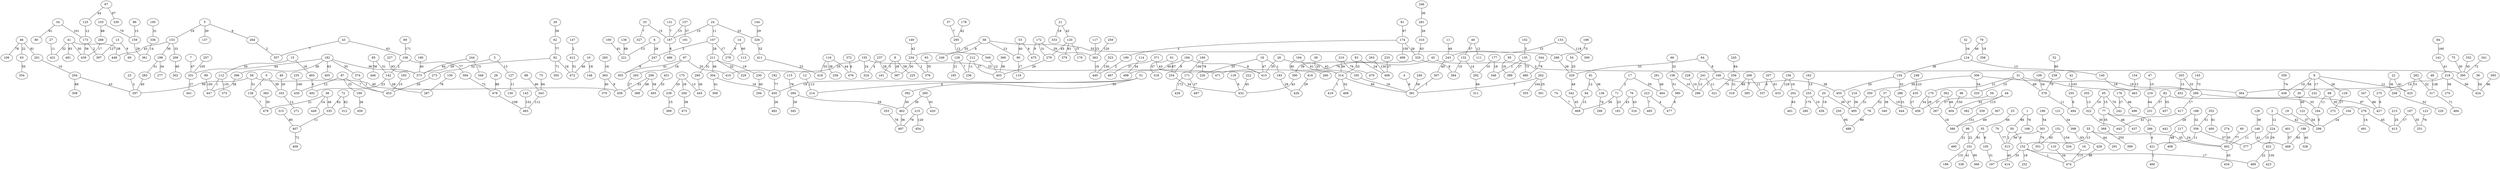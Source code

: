 strict graph G {
0;
1;
2;
3;
4;
5;
6;
7;
8;
9;
10;
11;
12;
13;
14;
15;
16;
17;
18;
19;
20;
21;
22;
23;
24;
25;
26;
27;
28;
29;
30;
31;
32;
33;
34;
35;
36;
37;
38;
39;
40;
41;
42;
43;
44;
45;
46;
47;
48;
49;
50;
51;
52;
53;
54;
55;
56;
57;
58;
59;
60;
61;
62;
63;
64;
65;
66;
67;
68;
69;
70;
71;
72;
73;
74;
75;
76;
77;
78;
79;
80;
81;
82;
83;
84;
85;
86;
87;
88;
89;
90;
91;
92;
93;
94;
95;
96;
97;
98;
99;
100;
101;
102;
103;
104;
105;
106;
107;
108;
109;
110;
111;
112;
113;
114;
115;
116;
117;
118;
119;
120;
121;
122;
123;
124;
125;
126;
127;
128;
129;
130;
131;
132;
133;
134;
135;
136;
137;
138;
139;
140;
141;
142;
143;
144;
145;
146;
147;
148;
149;
150;
151;
152;
153;
154;
155;
156;
157;
158;
159;
160;
161;
162;
163;
164;
165;
166;
167;
168;
169;
170;
171;
172;
173;
174;
175;
176;
177;
178;
179;
180;
181;
182;
183;
184;
185;
186;
187;
188;
189;
190;
191;
192;
193;
194;
195;
196;
197;
198;
199;
200;
201;
202;
203;
204;
205;
206;
207;
208;
209;
210;
211;
212;
213;
214;
215;
216;
217;
218;
219;
220;
221;
222;
223;
224;
225;
226;
227;
228;
229;
230;
231;
232;
233;
234;
235;
236;
237;
238;
239;
240;
241;
242;
243;
244;
245;
246;
247;
248;
249;
250;
251;
252;
253;
254;
255;
256;
257;
258;
259;
260;
261;
262;
263;
264;
265;
266;
267;
268;
269;
270;
271;
272;
273;
274;
275;
276;
277;
278;
279;
280;
281;
282;
283;
284;
285;
286;
287;
288;
289;
290;
291;
292;
293;
294;
295;
296;
297;
298;
299;
300;
301;
302;
303;
304;
305;
306;
307;
308;
309;
310;
311;
312;
313;
314;
315;
316;
317;
318;
319;
320;
321;
322;
323;
324;
325;
326;
327;
328;
329;
330;
331;
332;
333;
334;
335;
336;
337;
338;
339;
340;
341;
342;
343;
344;
345;
346;
347;
348;
349;
350;
351;
352;
353;
354;
355;
356;
357;
358;
359;
360;
361;
362;
363;
364;
365;
366;
367;
368;
369;
370;
371;
372;
373;
374;
375;
376;
377;
378;
379;
380;
381;
382;
383;
384;
385;
386;
387;
388;
389;
390;
391;
392;
393;
394;
395;
396;
397;
398;
399;
400;
401;
402;
403;
404;
405;
406;
407;
408;
409;
410;
411;
412;
413;
414;
415;
416;
417;
418;
419;
420;
421;
422;
423;
424;
425;
426;
427;
428;
429;
430;
431;
432;
433;
434;
435;
436;
437;
438;
439;
440;
441;
442;
443;
444;
445;
446;
447;
448;
449;
450;
451;
452;
453;
454;
455;
456;
457;
458;
459;
460;
461;
462;
463;
464;
465;
466;
467;
468;
469;
470;
471;
472;
473;
474;
475;
476;
477;
478;
479;
480;
481;
482;
483;
484;
485;
486;
487;
488;
489;
490;
491;
492;
493;
494;
495;
496;
497;
498;
499;
103 -- 288 [label=68];
215 -- 454 [label=120];
129 -- 272 [label=27];
92 -- 305 [label=71];
360 -- 403 [label=36];
148 -- 466 [label=41];
131 -- 187 [label=7];
63 -- 354 [label=55];
157 -- 187 [label=15];
293 -- 388 [label=27];
196 -- 301 [label=54];
126 -- 148 [label=39];
143 -- 483 [label=152];
326 -- 411 [label=32];
169 -- 459 [label=26];
211 -- 304 [label=46];
203 -- 452 [label=15];
77 -- 266 [label=21];
116 -- 418 [label=53];
250 -- 488 [label=95];
353 -- 497 [label=78];
72 -- 335 [label=62];
105 -- 197 [label=31];
262 -- 391 [label=25];
31 -- 320 [label=15];
152 -- 252 [label=19];
371 -- 467 [label=37];
2 -- 224 [label=12];
65 -- 322 [label=10];
41 -- 431 [label=32];
172 -- 475 [label=9];
9 -- 232 [label=17];
352 -- 356 [label=51];
85 -- 446 [label=58];
87 -- 453 [label=7];
257 -- 331 [label=105];
304 -- 450 [label=16];
359 -- 438 [label=74];
68 -- 164 [label=11];
71 -- 181 [label=23];
210 -- 470 [label=76];
82 -- 231 [label=37];
207 -- 433 [label=61];
102 -- 135 [label=3];
253 -- 436 [label=10];
83 -- 406 [label=24];
306 -- 350 [label=38];
314 -- 419 [label=1];
35 -- 101 [label=91];
122 -- 299 [label=54];
133 -- 300 [label=118];
65 -- 77 [label=15];
248 -- 435 [label=123];
194 -- 260 [label=80];
138 -- 479 [label=7];
22 -- 425 [label=41];
67 -- 125 [label=44];
7 -- 331 [label=47];
148 -- 402 [label=11];
53 -- 475 [label=9];
101 -- 338 [label=41];
1 -- 168 [label=76];
166 -- 296 [label=1];
55 -- 402 [label=45];
10 -- 472 [label=46];
383 -- 479 [label=30];
155 -- 471 [label=23];
262 -- 381 [label=3];
51 -- 450 [label=19];
22 -- 208 [label=36];
41 -- 439 [label=30];
201 -- 204 [label=10];
332 -- 395 [label=30];
282 -- 425 [label=15];
64 -- 329 [label=33];
3 -- 373 [label=39];
23 -- 297 [label=2];
159 -- 361 [label=29];
117 -- 363 [label=23];
188 -- 356 [label=32];
50 -- 152 [label=9];
46 -- 106 [label=78];
107 -- 211 [label=28];
15 -- 465 [label=16];
46 -- 63 [label=22];
422 -- 489 [label=22];
151 -- 334 [label=154];
74 -- 469 [label=7];
207 -- 337 [label=6];
38 -- 449 [label=14];
82 -- 164 [label=33];
57 -- 295 [label=7];
167 -- 413 [label=17];
18 -- 415 [label=47];
0 -- 138 [label=1];
223 -- 485 [label=7];
170 -- 267 [label=29];
416 -- 426 [label=29];
95 -- 389 [label=19];
411 -- 418 [label=23];
153 -- 209 [label=33];
374 -- 453 [label=1];
192 -- 450 [label=77];
269 -- 385 [label=7];
200 -- 473 [label=38];
329 -- 342 [label=48];
155 -- 324 [label=24];
55 -- 152 [label=13];
127 -- 130 [label=11];
193 -- 453 [label=15];
66 -- 158 [label=32];
339 -- 386 [label=151];
307 -- 381 [label=1];
199 -- 283 [label=31];
199 -- 277 [label=34];
107 -- 247 [label=3];
158 -- 296 [label=10];
290 -- 445 [label=36];
13 -- 69 [label=9];
120 -- 379 [label=83];
325 -- 390 [label=39];
256 -- 319 [label=31];
241 -- 321 [label=11];
244 -- 348 [label=73];
87 -- 430 [label=12];
128 -- 185 [label=21];
37 -- 340 [label=38];
97 -- 293 [label=16];
215 -- 497 [label=79];
44 -- 382 [label=115];
342 -- 469 [label=45];
101 -- 186 [label=131];
40 -- 111 [label=12];
0 -- 163 [label=39];
24 -- 326 [label=25];
164 -- 299 [label=5];
343 -- 483 [label=112];
211 -- 229 [label=32];
92 -- 472 [label=16];
276 -- 491 [label=14];
9 -- 425 [label=12];
173 -- 397 [label=2];
173 -- 439 [label=56];
269 -- 337 [label=11];
5 -- 153 [label=19];
60 -- 402 [label=77];
109 -- 378 [label=54];
5 -- 264 [label=9];
33 -- 187 [label=15];
75 -- 395 [label=30];
177 -- 292 [label=10];
265 -- 365 [label=16];
42 -- 255 [label=103];
46 -- 201 [label=81];
17 -- 464 [label=55];
285 -- 462 [label=30];
304 -- 309 [label=41];
267 -- 386 [label=16];
2 -- 299 [label=42];
76 -- 316 [label=43];
156 -- 202 [label=16];
36 -- 424 [label=54];
8 -- 387 [label=28];
53 -- 90 [label=40];
190 -- 440 [label=2];
31 -- 378 [label=69];
166 -- 455 [label=36];
234 -- 376 [label=1];
183 -- 426 [label=29];
45 -- 471 [label=76];
37 -- 78 [label=52];
72 -- 312 [label=62];
25 -- 35 [label=66];
58 -- 268 [label=35];
396 -- 447 [label=58];
93 -- 376 [label=35];
1 -- 50 [label=86];
218 -- 424 [label=56];
241 -- 296 [label=12];
132 -- 384 [label=10];
167 -- 251 [label=35];
176 -- 242 [label=27];
61 -- 318 [label=47];
234 -- 387 [label=30];
9 -- 30 [label=58];
268 -- 329 [label=26];
356 -- 421 [label=11];
134 -- 455 [label=20];
202 -- 461 [label=63];
331 -- 441 [label=27];
240 -- 381 [label=59];
378 -- 494 [label=11];
10 -- 146 [label=18];
402 -- 434 [label=45];
219 -- 231 [label=64];
301 -- 313 [label=56];
112 -- 375 [label=135];
180 -- 373 [label=40];
233 -- 406 [label=27];
123 -- 251 [label=76];
91 -- 136 [label=36];
73 -- 343 [label=94];
235 -- 430 [label=100];
9 -- 438 [label=19];
136 -- 298 [label=74];
97 -- 410 [label=20];
98 -- 101 [label=22];
21 -- 333 [label=19];
38 -- 335 [label=49];
155 -- 410 [label=35];
264 -- 357 [label=2];
152 -- 489 [label=17];
99 -- 447 [label=100];
13 -- 397 [label=127];
121 -- 398 [label=34];
9 -- 129 [label=26];
104 -- 299 [label=24];
428 -- 474 [label=46];
435 -- 456 [label=27];
224 -- 422 [label=29];
363 -- 440 [label=19];
41 -- 448 [label=38];
313 -- 414 [label=40];
26 -- 415 [label=35];
125 -- 173 [label=12];
182 -- 405 [label=63];
6 -- 247 [label=28];
212 -- 236 [label=11];
135 -- 480 [label=73];
8 -- 225 [label=58];
203 -- 289 [label=33];
24 -- 187 [label=15];
24 -- 107 [label=11];
218 -- 364 [label=14];
144 -- 326 [label=29];
116 -- 258 [label=38];
52 -- 238 [label=80];
92 -- 273 [label=52];
17 -- 71 [label=2];
392 -- 462 [label=30];
61 -- 254 [label=67];
14 -- 278 [label=9];
43 -- 108 [label=43];
108 -- 142 [label=2];
68 -- 276 [label=30];
34 -- 80 [label=81];
422 -- 423 [label=135];
262 -- 355 [label=104];
204 -- 297 [label=43];
189 -- 268 [label=73];
142 -- 287 [label=28];
282 -- 317 [label=32];
65 -- 242 [label=70];
175 -- 445 [label=13];
31 -- 170 [label=21];
218 -- 270 [label=56];
255 -- 494 [label=9];
163 -- 271 [label=12];
176 -- 496 [label=46];
273 -- 453 [label=29];
216 -- 495 [label=36];
124 -- 134 [label=36];
314 -- 381 [label=66];
315 -- 407 [label=80];
27 -- 431 [label=11];
132 -- 292 [label=14];
44 -- 404 [label=92];
97 -- 303 [label=41];
30 -- 122 [label=60];
451 -- 493 [label=33];
18 -- 183 [label=1];
322 -- 443 [label=30];
83 -- 314 [label=25];
350 -- 495 [label=31];
390 -- 432 [label=43];
37 -- 456 [label=19];
269 -- 319 [label=89];
87 -- 169 [label=25];
247 -- 303 [label=6];
230 -- 294 [label=40];
128 -- 236 [label=7];
91 -- 94 [label=12];
135 -- 389 [label=27];
15 -- 112 [label=50];
371 -- 415 [label=43];
209 -- 302 [label=60];
94 -- 469 [label=15];
101 -- 366 [label=95];
20 -- 436 [label=19];
38 -- 479 [label=21];
356 -- 377 [label=57];
462 -- 497 [label=36];
19 -- 299 [label=37];
158 -- 380 [label=51];
135 -- 346 [label=1];
142 -- 492 [label=23];
310 -- 325 [label=43];
145 -- 289 [label=73];
184 -- 254 [label=9];
77 -- 368 [label=35];
184 -- 498 [label=60];
12 -- 214 [label=113];
103 -- 159 [label=70];
352 -- 400 [label=61];
77 -- 437 [label=46];
206 -- 458 [label=33];
465 -- 492 [label=9];
88 -- 343 [label=46];
238 -- 378 [label=70];
56 -- 458 [label=40];
28 -- 478 [label=88];
85 -- 142 [label=31];
171 -- 429 [label=172];
217 -- 408 [label=48];
124 -- 140 [label=13];
154 -- 463 [label=12];
51 -- 214 [label=4];
289 -- 417 [label=17];
171 -- 487 [label=27];
58 -- 90 [label=13];
224 -- 377 [label=15];
295 -- 349 [label=12];
372 -- 476 [label=6];
393 -- 424 [label=96];
211 -- 290 [label=31];
100 -- 221 [label=61];
175 -- 239 [label=20];
116 -- 476 [label=44];
279 -- 403 [label=29];
212 -- 403 [label=27];
256 -- 321 [label=75];
108 -- 394 [label=77];
3 -- 127 [label=13];
217 -- 402 [label=24];
175 -- 200 [label=29];
417 -- 443 [label=41];
70 -- 313 [label=77];
51 -- 392 [label=30];
244 -- 373 [label=84];
245 -- 256 [label=64];
198 -- 466 [label=63];
139 -- 221 [label=68];
206 -- 388 [label=48];
133 -- 243 [label=15];
140 -- 463 [label=19];
153 -- 199 [label=30];
33 -- 327 [label=7];
243 -- 307 [label=40];
48 -- 317 [label=138];
283 -- 297 [label=40];
59 -- 267 [label=57];
365 -- 458 [label=9];
182 -- 396 [label=39];
239 -- 369 [label=15];
81 -- 174 [label=97];
210 -- 314 [label=39];
335 -- 407 [label=11];
50 -- 313 [label=2];
174 -- 325 [label=26];
336 -- 361 [label=14];
58 -- 234 [label=35];
98 -- 490 [label=21];
67 -- 330 [label=97];
292 -- 311 [label=66];
288 -- 439 [label=17];
41 -- 481 [label=83];
194 -- 314 [label=61];
149 -- 234 [label=42];
223 -- 477 [label=4];
237 -- 324 [label=4];
177 -- 346 [label=18];
11 -- 243 [label=49];
39 -- 314 [label=33];
367 -- 386 [label=49];
114 -- 498 [label=34];
90 -- 119 [label=17];
325 -- 384 [label=9];
31 -- 289 [label=19];
56 -- 138 [label=51];
317 -- 484 [label=71];
259 -- 363 [label=120];
174 -- 499 [label=150];
362 -- 456 [label=27];
107 -- 278 [label=17];
54 -- 329 [label=25];
5 -- 137 [label=30];
284 -- 462 [label=29];
170 -- 456 [label=34];
222 -- 432 [label=45];
112 -- 447 [label=1];
380 -- 477 [label=6];
206 -- 493 [label=58];
407 -- 409 [label=72];
182 -- 374 [label=35];
211 -- 230 [label=19];
84 -- 141 [label=160];
362 -- 404 [label=66];
412 -- 472 [label=51];
421 -- 460 [label=1];
195 -- 336 [label=31];
276 -- 413 [label=45];
254 -- 432 [label=34];
152 -- 474 [label=1];
134 -- 286 [label=33];
62 -- 92 [label=77];
263 -- 406 [label=130];
184 -- 415 [label=8];
82 -- 457 [label=55];
34 -- 173 [label=101];
165 -- 381 [label=16];
306 -- 320 [label=54];
45 -- 395 [label=3];
450 -- 482 [label=26];
274 -- 402 [label=35];
21 -- 120 [label=42];
172 -- 363 [label=29];
79 -- 358 [label=19];
365 -- 370 [label=40];
118 -- 432 [label=6];
49 -- 163 [label=20];
286 -- 444 [label=31];
178 -- 295 [label=42];
160 -- 226 [label=78];
160 -- 171 [label=106];
301 -- 351 [label=76];
198 -- 328 [label=40];
16 -- 474 [label=113];
56 -- 297 [label=59];
281 -- 310 [label=26];
18 -- 226 [label=35];
110 -- 474 [label=34];
71 -- 469 [label=26];
285 -- 420 [label=91];
253 -- 280 [label=175];
478 -- 483 [label=109];
172 -- 279 [label=31];
147 -- 412 [label=2];
205 -- 322 [label=13];
237 -- 387 [label=28];
182 -- 331 [label=44];
156 -- 433 [label=129];
157 -- 191 [label=37];
275 -- 427 [label=9];
20 -- 495 [label=39];
394 -- 478 [label=72];
78 -- 488 [label=89];
43 -- 357 [label=7];
289 -- 427 [label=97];
266 -- 421 [label=4];
261 -- 464 [label=46];
401 -- 466 [label=37];
455 -- 495 [label=37];
246 -- 281 [label=36];
141 -- 218 [label=41];
208 -- 220 [label=52];
306 -- 364 [label=1];
6 -- 221 [label=13];
76 -- 181 [label=43];
47 -- 219 [label=15];
213 -- 413 [label=25];
182 -- 373 [label=36];
8 -- 161 [label=3];
368 -- 399 [label=255];
32 -- 124 [label=34];
284 -- 345 [label=29];
26 -- 165 [label=43];
174 -- 190 [label=3];
120 -- 279 [label=45];
349 -- 403 [label=12];
79 -- 124 [label=46];
55 -- 291 [label=44];
86 -- 159 [label=15];
4 -- 381 [label=6];
204 -- 308 [label=69];
341 -- 395 [label=72];
152 -- 197 [label=35];
188 -- 442 [label=28];
162 -- 253 [label=13];
120 -- 179 [label=15];
14 -- 113 [label=60];
153 -- 448 [label=43];
64 -- 166 [label=9];
89 -- 108 [label=171];
227 -- 373 [label=93];
398 -- 428 [label=93];
115 -- 284 [label=78];
228 -- 296 [label=10];
58 -- 249 [label=8];
323 -- 440 [label=130];
96 -- 404 [label=150];
314 -- 468 [label=52];
347 -- 427 [label=86];
151 -- 351 [label=65];
35 -- 105 [label=8];
29 -- 62 [label=59];
344 -- 480 [label=78];
187 -- 486 [label=8];
150 -- 287 [label=78];
40 -- 132 [label=57];
}
